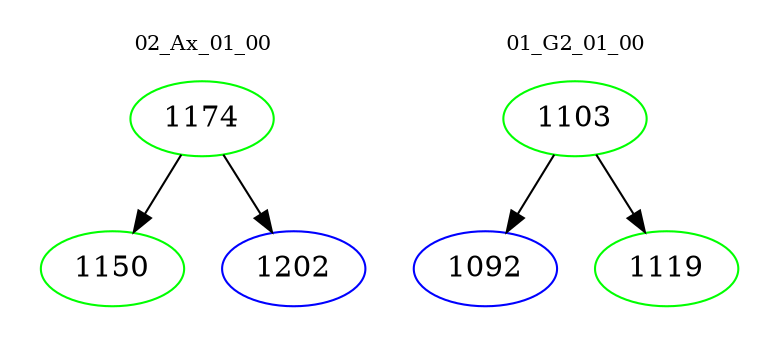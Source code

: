 digraph{
subgraph cluster_0 {
color = white
label = "02_Ax_01_00";
fontsize=10;
T0_1174 [label="1174", color="green"]
T0_1174 -> T0_1150 [color="black"]
T0_1150 [label="1150", color="green"]
T0_1174 -> T0_1202 [color="black"]
T0_1202 [label="1202", color="blue"]
}
subgraph cluster_1 {
color = white
label = "01_G2_01_00";
fontsize=10;
T1_1103 [label="1103", color="green"]
T1_1103 -> T1_1092 [color="black"]
T1_1092 [label="1092", color="blue"]
T1_1103 -> T1_1119 [color="black"]
T1_1119 [label="1119", color="green"]
}
}
